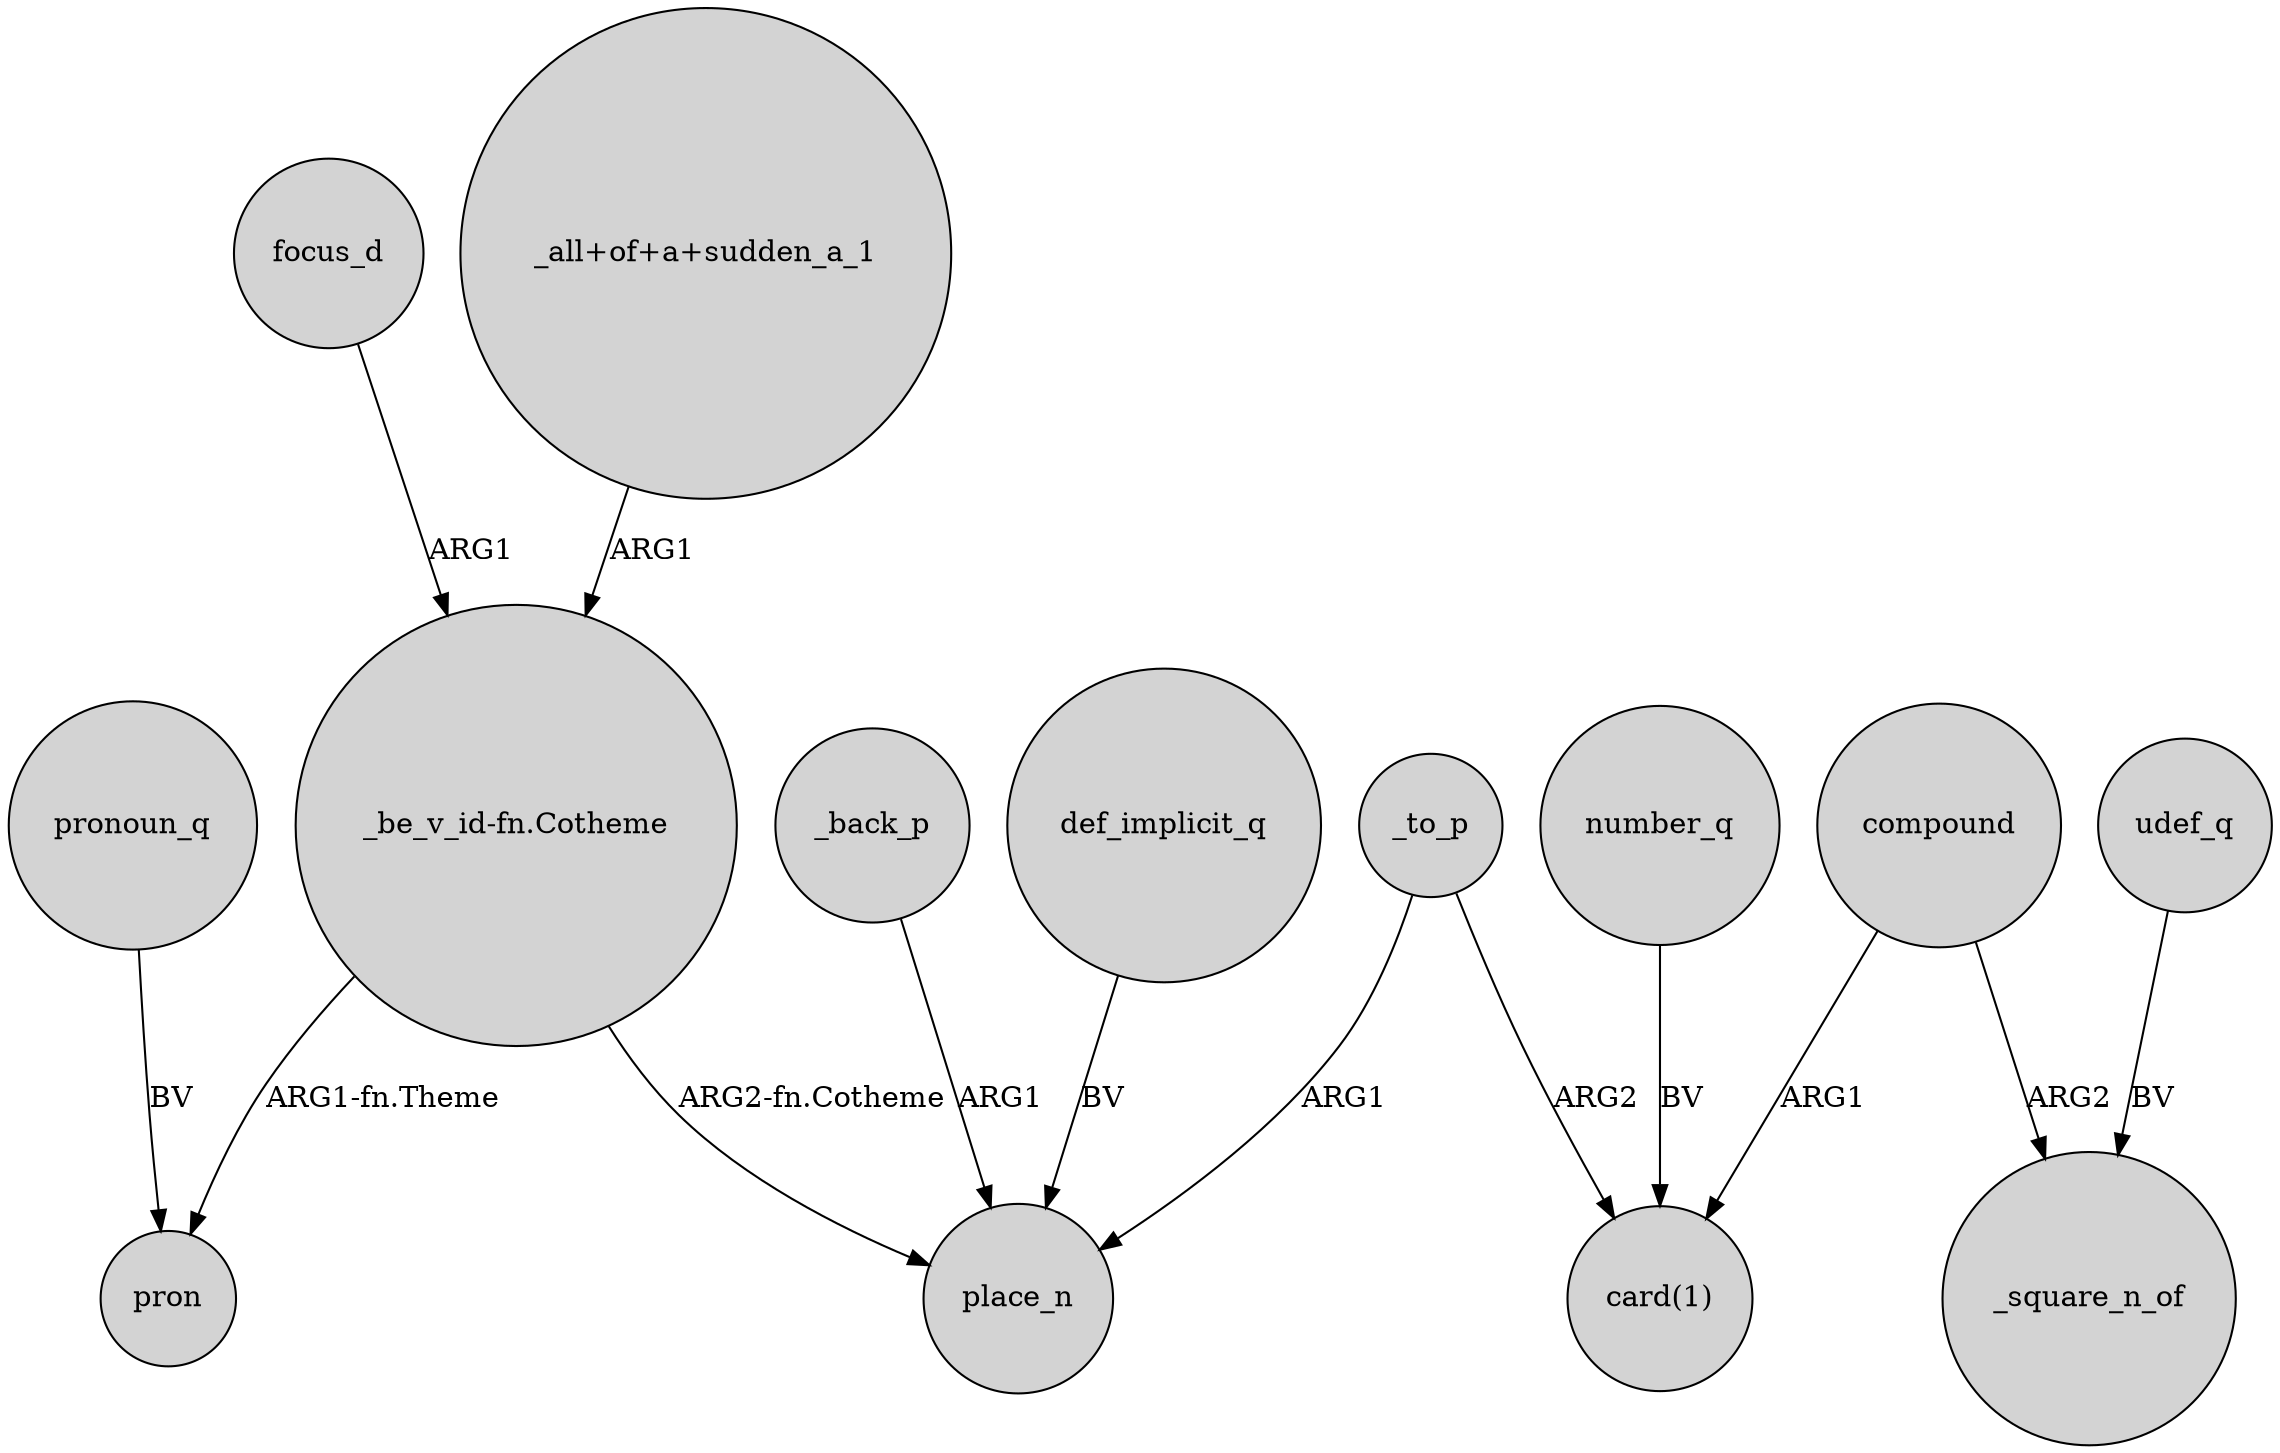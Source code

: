 digraph {
	node [shape=circle style=filled]
	"_be_v_id-fn.Cotheme" -> pron [label="ARG1-fn.Theme"]
	compound -> _square_n_of [label=ARG2]
	_back_p -> place_n [label=ARG1]
	"_be_v_id-fn.Cotheme" -> place_n [label="ARG2-fn.Cotheme"]
	focus_d -> "_be_v_id-fn.Cotheme" [label=ARG1]
	def_implicit_q -> place_n [label=BV]
	number_q -> "card(1)" [label=BV]
	_to_p -> place_n [label=ARG1]
	_to_p -> "card(1)" [label=ARG2]
	udef_q -> _square_n_of [label=BV]
	"_all+of+a+sudden_a_1" -> "_be_v_id-fn.Cotheme" [label=ARG1]
	pronoun_q -> pron [label=BV]
	compound -> "card(1)" [label=ARG1]
}
